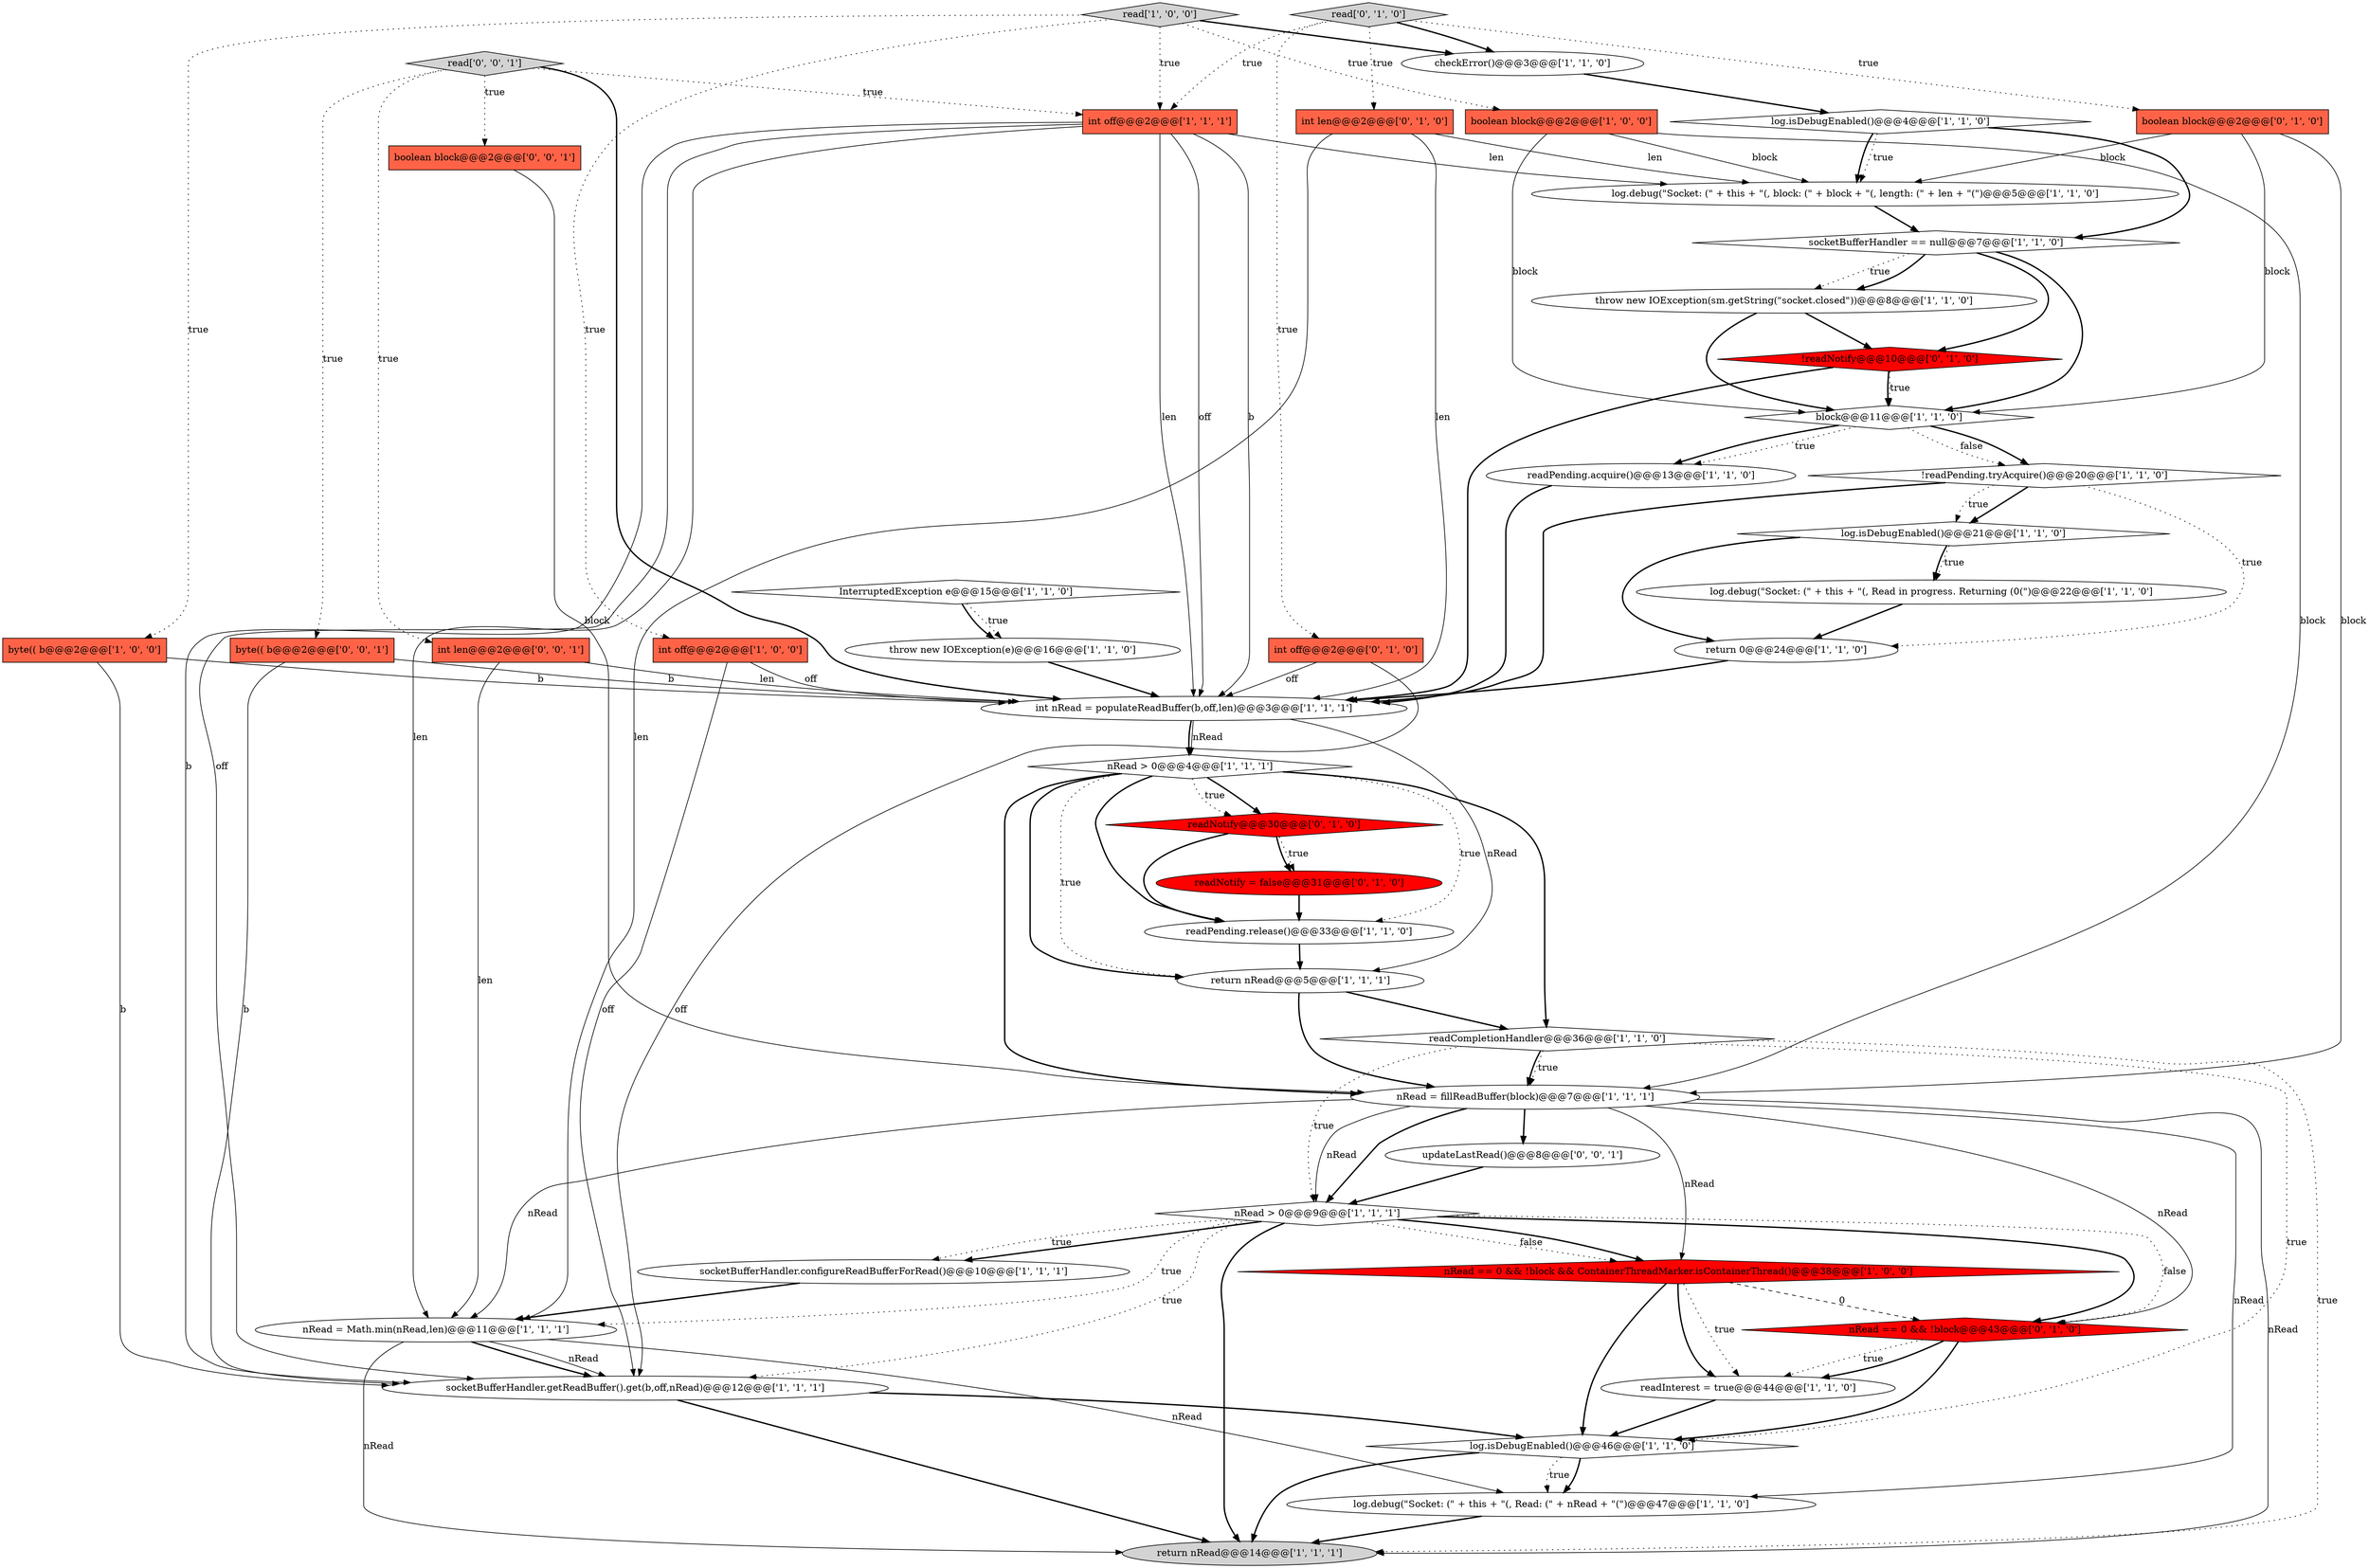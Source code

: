 digraph {
22 [style = filled, label = "read['1', '0', '0']", fillcolor = lightgray, shape = diamond image = "AAA0AAABBB1BBB"];
6 [style = filled, label = "boolean block@@@2@@@['1', '0', '0']", fillcolor = tomato, shape = box image = "AAA0AAABBB1BBB"];
7 [style = filled, label = "readPending.release()@@@33@@@['1', '1', '0']", fillcolor = white, shape = ellipse image = "AAA0AAABBB1BBB"];
9 [style = filled, label = "checkError()@@@3@@@['1', '1', '0']", fillcolor = white, shape = ellipse image = "AAA0AAABBB1BBB"];
27 [style = filled, label = "nRead == 0 && !block && ContainerThreadMarker.isContainerThread()@@@38@@@['1', '0', '0']", fillcolor = red, shape = diamond image = "AAA1AAABBB1BBB"];
35 [style = filled, label = "int off@@@2@@@['0', '1', '0']", fillcolor = tomato, shape = box image = "AAA0AAABBB2BBB"];
4 [style = filled, label = "nRead > 0@@@9@@@['1', '1', '1']", fillcolor = white, shape = diamond image = "AAA0AAABBB1BBB"];
41 [style = filled, label = "boolean block@@@2@@@['0', '0', '1']", fillcolor = tomato, shape = box image = "AAA0AAABBB3BBB"];
21 [style = filled, label = "log.isDebugEnabled()@@@4@@@['1', '1', '0']", fillcolor = white, shape = diamond image = "AAA0AAABBB1BBB"];
19 [style = filled, label = "socketBufferHandler.configureReadBufferForRead()@@@10@@@['1', '1', '1']", fillcolor = white, shape = ellipse image = "AAA0AAABBB1BBB"];
29 [style = filled, label = "log.isDebugEnabled()@@@46@@@['1', '1', '0']", fillcolor = white, shape = diamond image = "AAA0AAABBB1BBB"];
28 [style = filled, label = "readCompletionHandler@@@36@@@['1', '1', '0']", fillcolor = white, shape = diamond image = "AAA0AAABBB1BBB"];
32 [style = filled, label = "log.debug(\"Socket: (\" + this + \"(, Read: (\" + nRead + \"(\")@@@47@@@['1', '1', '0']", fillcolor = white, shape = ellipse image = "AAA0AAABBB1BBB"];
36 [style = filled, label = "readNotify = false@@@31@@@['0', '1', '0']", fillcolor = red, shape = ellipse image = "AAA1AAABBB2BBB"];
11 [style = filled, label = "return 0@@@24@@@['1', '1', '0']", fillcolor = white, shape = ellipse image = "AAA0AAABBB1BBB"];
16 [style = filled, label = "return nRead@@@5@@@['1', '1', '1']", fillcolor = white, shape = ellipse image = "AAA0AAABBB1BBB"];
31 [style = filled, label = "InterruptedException e@@@15@@@['1', '1', '0']", fillcolor = white, shape = diamond image = "AAA0AAABBB1BBB"];
40 [style = filled, label = "read['0', '1', '0']", fillcolor = lightgray, shape = diamond image = "AAA0AAABBB2BBB"];
38 [style = filled, label = "!readNotify@@@10@@@['0', '1', '0']", fillcolor = red, shape = diamond image = "AAA1AAABBB2BBB"];
44 [style = filled, label = "read['0', '0', '1']", fillcolor = lightgray, shape = diamond image = "AAA0AAABBB3BBB"];
1 [style = filled, label = "log.debug(\"Socket: (\" + this + \"(, Read in progress. Returning (0(\")@@@22@@@['1', '1', '0']", fillcolor = white, shape = ellipse image = "AAA0AAABBB1BBB"];
25 [style = filled, label = "nRead = fillReadBuffer(block)@@@7@@@['1', '1', '1']", fillcolor = white, shape = ellipse image = "AAA0AAABBB1BBB"];
13 [style = filled, label = "readInterest = true@@@44@@@['1', '1', '0']", fillcolor = white, shape = ellipse image = "AAA0AAABBB1BBB"];
18 [style = filled, label = "byte(( b@@@2@@@['1', '0', '0']", fillcolor = tomato, shape = box image = "AAA0AAABBB1BBB"];
33 [style = filled, label = "boolean block@@@2@@@['0', '1', '0']", fillcolor = tomato, shape = box image = "AAA0AAABBB2BBB"];
10 [style = filled, label = "nRead = Math.min(nRead,len)@@@11@@@['1', '1', '1']", fillcolor = white, shape = ellipse image = "AAA0AAABBB1BBB"];
23 [style = filled, label = "!readPending.tryAcquire()@@@20@@@['1', '1', '0']", fillcolor = white, shape = diamond image = "AAA0AAABBB1BBB"];
42 [style = filled, label = "byte(( b@@@2@@@['0', '0', '1']", fillcolor = tomato, shape = box image = "AAA0AAABBB3BBB"];
26 [style = filled, label = "readPending.acquire()@@@13@@@['1', '1', '0']", fillcolor = white, shape = ellipse image = "AAA0AAABBB1BBB"];
15 [style = filled, label = "throw new IOException(sm.getString(\"socket.closed\"))@@@8@@@['1', '1', '0']", fillcolor = white, shape = ellipse image = "AAA0AAABBB1BBB"];
8 [style = filled, label = "log.isDebugEnabled()@@@21@@@['1', '1', '0']", fillcolor = white, shape = diamond image = "AAA0AAABBB1BBB"];
14 [style = filled, label = "log.debug(\"Socket: (\" + this + \"(, block: (\" + block + \"(, length: (\" + len + \"(\")@@@5@@@['1', '1', '0']", fillcolor = white, shape = ellipse image = "AAA0AAABBB1BBB"];
3 [style = filled, label = "throw new IOException(e)@@@16@@@['1', '1', '0']", fillcolor = white, shape = ellipse image = "AAA0AAABBB1BBB"];
37 [style = filled, label = "readNotify@@@30@@@['0', '1', '0']", fillcolor = red, shape = diamond image = "AAA1AAABBB2BBB"];
2 [style = filled, label = "socketBufferHandler == null@@@7@@@['1', '1', '0']", fillcolor = white, shape = diamond image = "AAA0AAABBB1BBB"];
24 [style = filled, label = "socketBufferHandler.getReadBuffer().get(b,off,nRead)@@@12@@@['1', '1', '1']", fillcolor = white, shape = ellipse image = "AAA0AAABBB1BBB"];
45 [style = filled, label = "updateLastRead()@@@8@@@['0', '0', '1']", fillcolor = white, shape = ellipse image = "AAA0AAABBB3BBB"];
17 [style = filled, label = "int nRead = populateReadBuffer(b,off,len)@@@3@@@['1', '1', '1']", fillcolor = white, shape = ellipse image = "AAA0AAABBB1BBB"];
43 [style = filled, label = "int len@@@2@@@['0', '0', '1']", fillcolor = tomato, shape = box image = "AAA0AAABBB3BBB"];
12 [style = filled, label = "block@@@11@@@['1', '1', '0']", fillcolor = white, shape = diamond image = "AAA0AAABBB1BBB"];
39 [style = filled, label = "int len@@@2@@@['0', '1', '0']", fillcolor = tomato, shape = box image = "AAA0AAABBB2BBB"];
34 [style = filled, label = "nRead == 0 && !block@@@43@@@['0', '1', '0']", fillcolor = red, shape = diamond image = "AAA1AAABBB2BBB"];
30 [style = filled, label = "int off@@@2@@@['1', '1', '1']", fillcolor = tomato, shape = box image = "AAA0AAABBB1BBB"];
20 [style = filled, label = "nRead > 0@@@4@@@['1', '1', '1']", fillcolor = white, shape = diamond image = "AAA0AAABBB1BBB"];
0 [style = filled, label = "int off@@@2@@@['1', '0', '0']", fillcolor = tomato, shape = box image = "AAA0AAABBB1BBB"];
5 [style = filled, label = "return nRead@@@14@@@['1', '1', '1']", fillcolor = lightgray, shape = ellipse image = "AAA0AAABBB1BBB"];
27->13 [style = bold, label=""];
17->20 [style = solid, label="nRead"];
40->39 [style = dotted, label="true"];
25->10 [style = solid, label="nRead"];
29->5 [style = bold, label=""];
25->4 [style = solid, label="nRead"];
25->45 [style = bold, label=""];
30->24 [style = solid, label="off"];
10->24 [style = bold, label=""];
28->25 [style = dotted, label="true"];
2->15 [style = dotted, label="true"];
38->12 [style = bold, label=""];
10->24 [style = solid, label="nRead"];
0->17 [style = solid, label="off"];
18->24 [style = solid, label="b"];
41->25 [style = solid, label="block"];
33->12 [style = solid, label="block"];
21->2 [style = bold, label=""];
8->1 [style = bold, label=""];
20->16 [style = bold, label=""];
44->30 [style = dotted, label="true"];
2->15 [style = bold, label=""];
7->16 [style = bold, label=""];
9->21 [style = bold, label=""];
20->37 [style = bold, label=""];
28->25 [style = bold, label=""];
37->36 [style = dotted, label="true"];
33->25 [style = solid, label="block"];
23->17 [style = bold, label=""];
31->3 [style = dotted, label="true"];
4->24 [style = dotted, label="true"];
33->14 [style = solid, label="block"];
42->24 [style = solid, label="b"];
8->11 [style = bold, label=""];
17->20 [style = bold, label=""];
38->12 [style = dotted, label="true"];
15->38 [style = bold, label=""];
12->23 [style = dotted, label="false"];
34->13 [style = dotted, label="true"];
6->12 [style = solid, label="block"];
37->36 [style = bold, label=""];
26->17 [style = bold, label=""];
44->43 [style = dotted, label="true"];
22->0 [style = dotted, label="true"];
22->9 [style = bold, label=""];
4->19 [style = bold, label=""];
35->17 [style = solid, label="off"];
40->30 [style = dotted, label="true"];
25->27 [style = solid, label="nRead"];
23->8 [style = bold, label=""];
30->17 [style = solid, label="b"];
20->25 [style = bold, label=""];
44->17 [style = bold, label=""];
24->5 [style = bold, label=""];
1->11 [style = bold, label=""];
40->35 [style = dotted, label="true"];
28->29 [style = dotted, label="true"];
4->27 [style = dotted, label="false"];
43->10 [style = solid, label="len"];
30->24 [style = solid, label="b"];
44->42 [style = dotted, label="true"];
29->32 [style = bold, label=""];
11->17 [style = bold, label=""];
42->17 [style = solid, label="b"];
15->12 [style = bold, label=""];
25->5 [style = solid, label="nRead"];
27->29 [style = bold, label=""];
31->3 [style = bold, label=""];
20->7 [style = bold, label=""];
38->17 [style = bold, label=""];
29->32 [style = dotted, label="true"];
6->25 [style = solid, label="block"];
34->29 [style = bold, label=""];
22->18 [style = dotted, label="true"];
4->10 [style = dotted, label="true"];
25->32 [style = solid, label="nRead"];
10->32 [style = solid, label="nRead"];
6->14 [style = solid, label="block"];
39->10 [style = solid, label="len"];
19->10 [style = bold, label=""];
40->9 [style = bold, label=""];
27->13 [style = dotted, label="true"];
20->7 [style = dotted, label="true"];
37->7 [style = bold, label=""];
30->10 [style = solid, label="len"];
35->24 [style = solid, label="off"];
43->17 [style = solid, label="len"];
12->26 [style = dotted, label="true"];
20->37 [style = dotted, label="true"];
30->14 [style = solid, label="len"];
3->17 [style = bold, label=""];
28->4 [style = dotted, label="true"];
14->2 [style = bold, label=""];
4->34 [style = dotted, label="false"];
4->5 [style = bold, label=""];
4->34 [style = bold, label=""];
4->19 [style = dotted, label="true"];
21->14 [style = bold, label=""];
32->5 [style = bold, label=""];
40->33 [style = dotted, label="true"];
23->8 [style = dotted, label="true"];
20->28 [style = bold, label=""];
34->13 [style = bold, label=""];
10->5 [style = solid, label="nRead"];
25->34 [style = solid, label="nRead"];
25->4 [style = bold, label=""];
30->17 [style = solid, label="len"];
16->25 [style = bold, label=""];
24->29 [style = bold, label=""];
12->26 [style = bold, label=""];
39->17 [style = solid, label="len"];
22->6 [style = dotted, label="true"];
2->12 [style = bold, label=""];
45->4 [style = bold, label=""];
2->38 [style = bold, label=""];
8->1 [style = dotted, label="true"];
28->5 [style = dotted, label="true"];
13->29 [style = bold, label=""];
16->28 [style = bold, label=""];
17->16 [style = solid, label="nRead"];
0->24 [style = solid, label="off"];
36->7 [style = bold, label=""];
39->14 [style = solid, label="len"];
4->27 [style = bold, label=""];
21->14 [style = dotted, label="true"];
30->17 [style = solid, label="off"];
18->17 [style = solid, label="b"];
12->23 [style = bold, label=""];
22->30 [style = dotted, label="true"];
27->34 [style = dashed, label="0"];
44->41 [style = dotted, label="true"];
20->16 [style = dotted, label="true"];
23->11 [style = dotted, label="true"];
}
